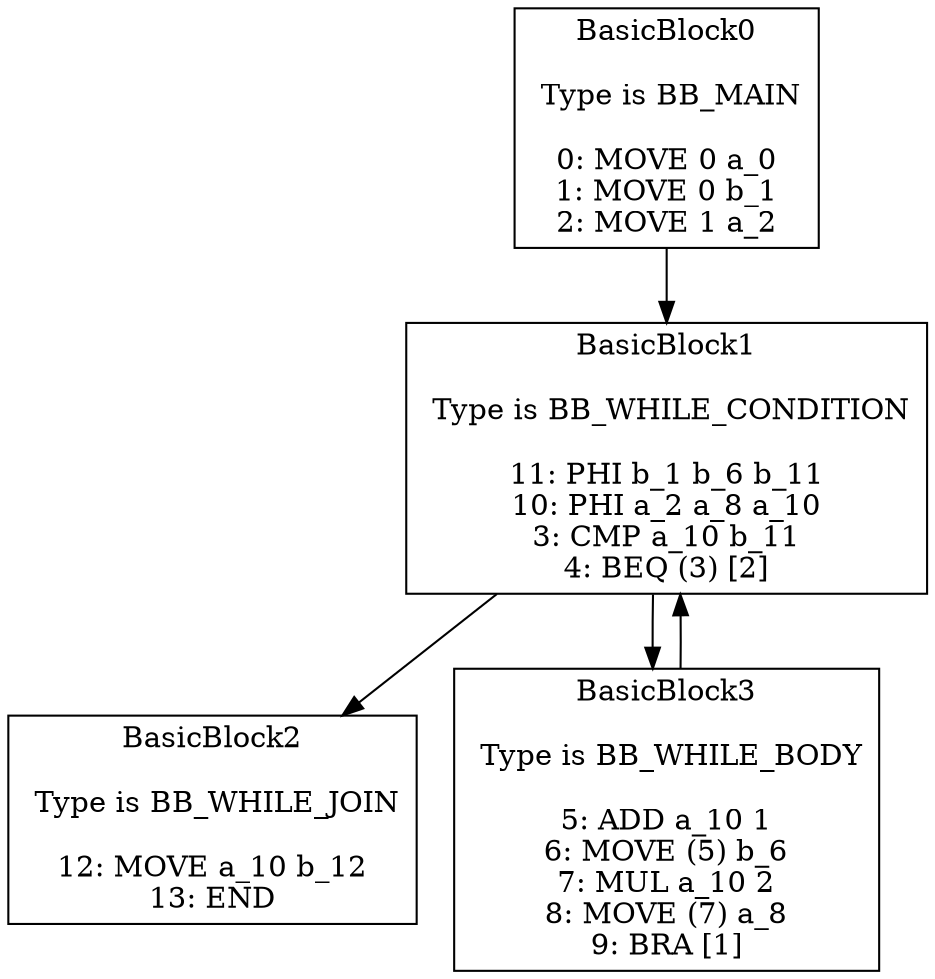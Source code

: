 digraph{
BasicBlock0 -> BasicBlock1
BasicBlock1 -> BasicBlock2
BasicBlock1 -> BasicBlock3
BasicBlock3 -> BasicBlock1
BasicBlock0[shape="box", label="BasicBlock0

 Type is BB_MAIN

0: MOVE 0 a_0
1: MOVE 0 b_1
2: MOVE 1 a_2
"]
BasicBlock1[shape="box", label="BasicBlock1

 Type is BB_WHILE_CONDITION

11: PHI b_1 b_6 b_11
10: PHI a_2 a_8 a_10
3: CMP a_10 b_11
4: BEQ (3) [2]
"]
BasicBlock2[shape="box", label="BasicBlock2

 Type is BB_WHILE_JOIN

12: MOVE a_10 b_12
13: END
"]
BasicBlock3[shape="box", label="BasicBlock3

 Type is BB_WHILE_BODY

5: ADD a_10 1
6: MOVE (5) b_6
7: MUL a_10 2
8: MOVE (7) a_8
9: BRA [1]
"]
}
